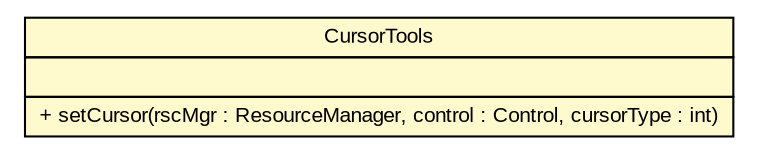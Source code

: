#!/usr/local/bin/dot
#
# Class diagram 
# Generated by UMLGraph version R5_6-24-gf6e263 (http://www.umlgraph.org/)
#

digraph G {
	edge [fontname="arial",fontsize=10,labelfontname="arial",labelfontsize=10];
	node [fontname="arial",fontsize=10,shape=plaintext];
	nodesep=0.25;
	ranksep=0.5;
	// gov.sandia.cf.parts.tools.CursorTools
	c81895 [label=<<table title="gov.sandia.cf.parts.tools.CursorTools" border="0" cellborder="1" cellspacing="0" cellpadding="2" port="p" bgcolor="lemonChiffon" href="./CursorTools.html">
		<tr><td><table border="0" cellspacing="0" cellpadding="1">
<tr><td align="center" balign="center"> CursorTools </td></tr>
		</table></td></tr>
		<tr><td><table border="0" cellspacing="0" cellpadding="1">
<tr><td align="left" balign="left">  </td></tr>
		</table></td></tr>
		<tr><td><table border="0" cellspacing="0" cellpadding="1">
<tr><td align="left" balign="left"> + setCursor(rscMgr : ResourceManager, control : Control, cursorType : int) </td></tr>
		</table></td></tr>
		</table>>, URL="./CursorTools.html", fontname="arial", fontcolor="black", fontsize=10.0];
}

